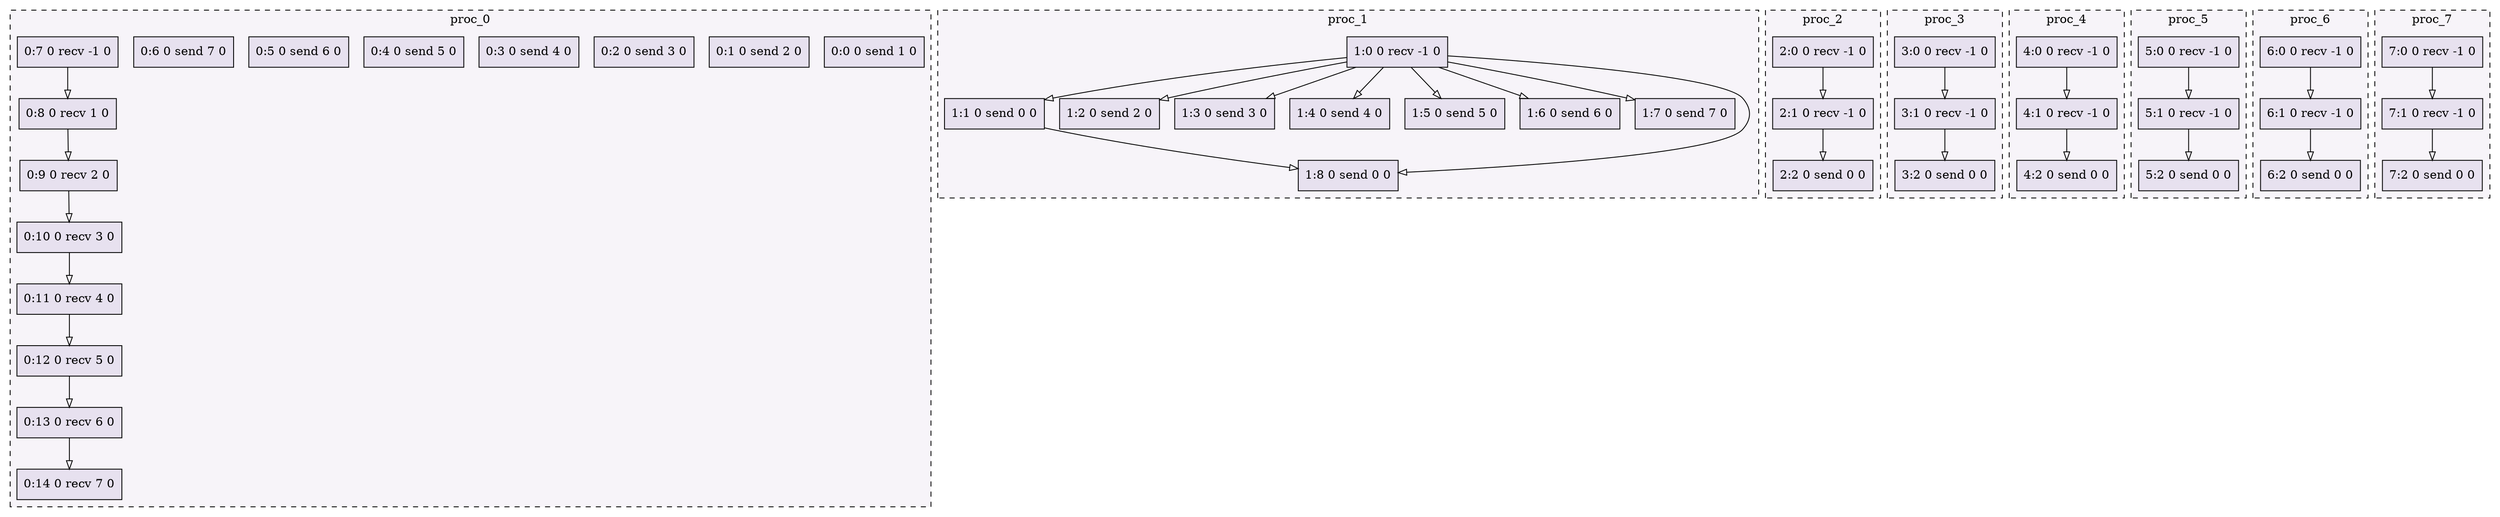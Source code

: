 digraph{node[shape=record style=filled colorscheme=purd9 fillcolor=2];subgraph cluster0{style=dashed;colorscheme=purd9;bgcolor=1;edge[arrowhead=empty];label=proc_0;0[label="0:0 0 send 1 0"];1[label="0:1 0 send 2 0"];2[label="0:2 0 send 3 0"];3[label="0:3 0 send 4 0"];4[label="0:4 0 send 5 0"];5[label="0:5 0 send 6 0"];6[label="0:6 0 send 7 0"];7[label="0:7 0 recv -1 0"];8[label="0:8 0 recv 1 0"];9[label="0:9 0 recv 2 0"];10[label="0:10 0 recv 3 0"];11[label="0:11 0 recv 4 0"];12[label="0:12 0 recv 5 0"];13[label="0:13 0 recv 6 0"];14[label="0:14 0 recv 7 0"];7->8;8->9;9->10;10->11;11->12;12->13;13->14;}subgraph cluster1{style=dashed;colorscheme=purd9;bgcolor=1;edge[arrowhead=empty];label=proc_1;15[label="1:0 0 recv -1 0"];16[label="1:1 0 send 0 0"];17[label="1:2 0 send 2 0"];18[label="1:3 0 send 3 0"];19[label="1:4 0 send 4 0"];20[label="1:5 0 send 5 0"];21[label="1:6 0 send 6 0"];22[label="1:7 0 send 7 0"];23[label="1:8 0 send 0 0"];15->16;15->17;15->18;15->19;15->20;15->21;15->22;16->23;15->23;}subgraph cluster2{style=dashed;colorscheme=purd9;bgcolor=1;edge[arrowhead=empty];label=proc_2;24[label="2:0 0 recv -1 0"];25[label="2:1 0 recv -1 0"];26[label="2:2 0 send 0 0"];24->25;25->26;}subgraph cluster3{style=dashed;colorscheme=purd9;bgcolor=1;edge[arrowhead=empty];label=proc_3;27[label="3:0 0 recv -1 0"];28[label="3:1 0 recv -1 0"];29[label="3:2 0 send 0 0"];27->28;28->29;}subgraph cluster4{style=dashed;colorscheme=purd9;bgcolor=1;edge[arrowhead=empty];label=proc_4;30[label="4:0 0 recv -1 0"];31[label="4:1 0 recv -1 0"];32[label="4:2 0 send 0 0"];30->31;31->32;}subgraph cluster5{style=dashed;colorscheme=purd9;bgcolor=1;edge[arrowhead=empty];label=proc_5;33[label="5:0 0 recv -1 0"];34[label="5:1 0 recv -1 0"];35[label="5:2 0 send 0 0"];33->34;34->35;}subgraph cluster6{style=dashed;colorscheme=purd9;bgcolor=1;edge[arrowhead=empty];label=proc_6;36[label="6:0 0 recv -1 0"];37[label="6:1 0 recv -1 0"];38[label="6:2 0 send 0 0"];36->37;37->38;}subgraph cluster7{style=dashed;colorscheme=purd9;bgcolor=1;edge[arrowhead=empty];label=proc_7;39[label="7:0 0 recv -1 0"];40[label="7:1 0 recv -1 0"];41[label="7:2 0 send 0 0"];39->40;40->41;}}